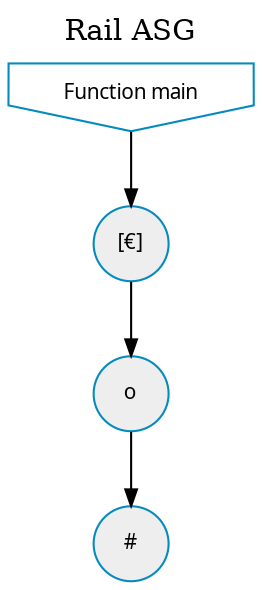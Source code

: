 digraph G {
	node [shape="circle",fontname=Courir,fontsize=10,style=filled,penwidth=1,fillcolor="#EEEEEE",color="#048ABD"]
	edge [color="#000000", arrowsize="0.8", fontsize=10, decorate=true]
	labelloc="t";
	label="Rail ASG";
	rankdir="TL";

	funcmain [shape="invhouse",fillcolor="none",label="Function main"]
	funcmain -> 1
	1 [label="[€]"]
	1 -> 2
	2 [label="o"]
	2 -> 3
	3 [label="#"]
}